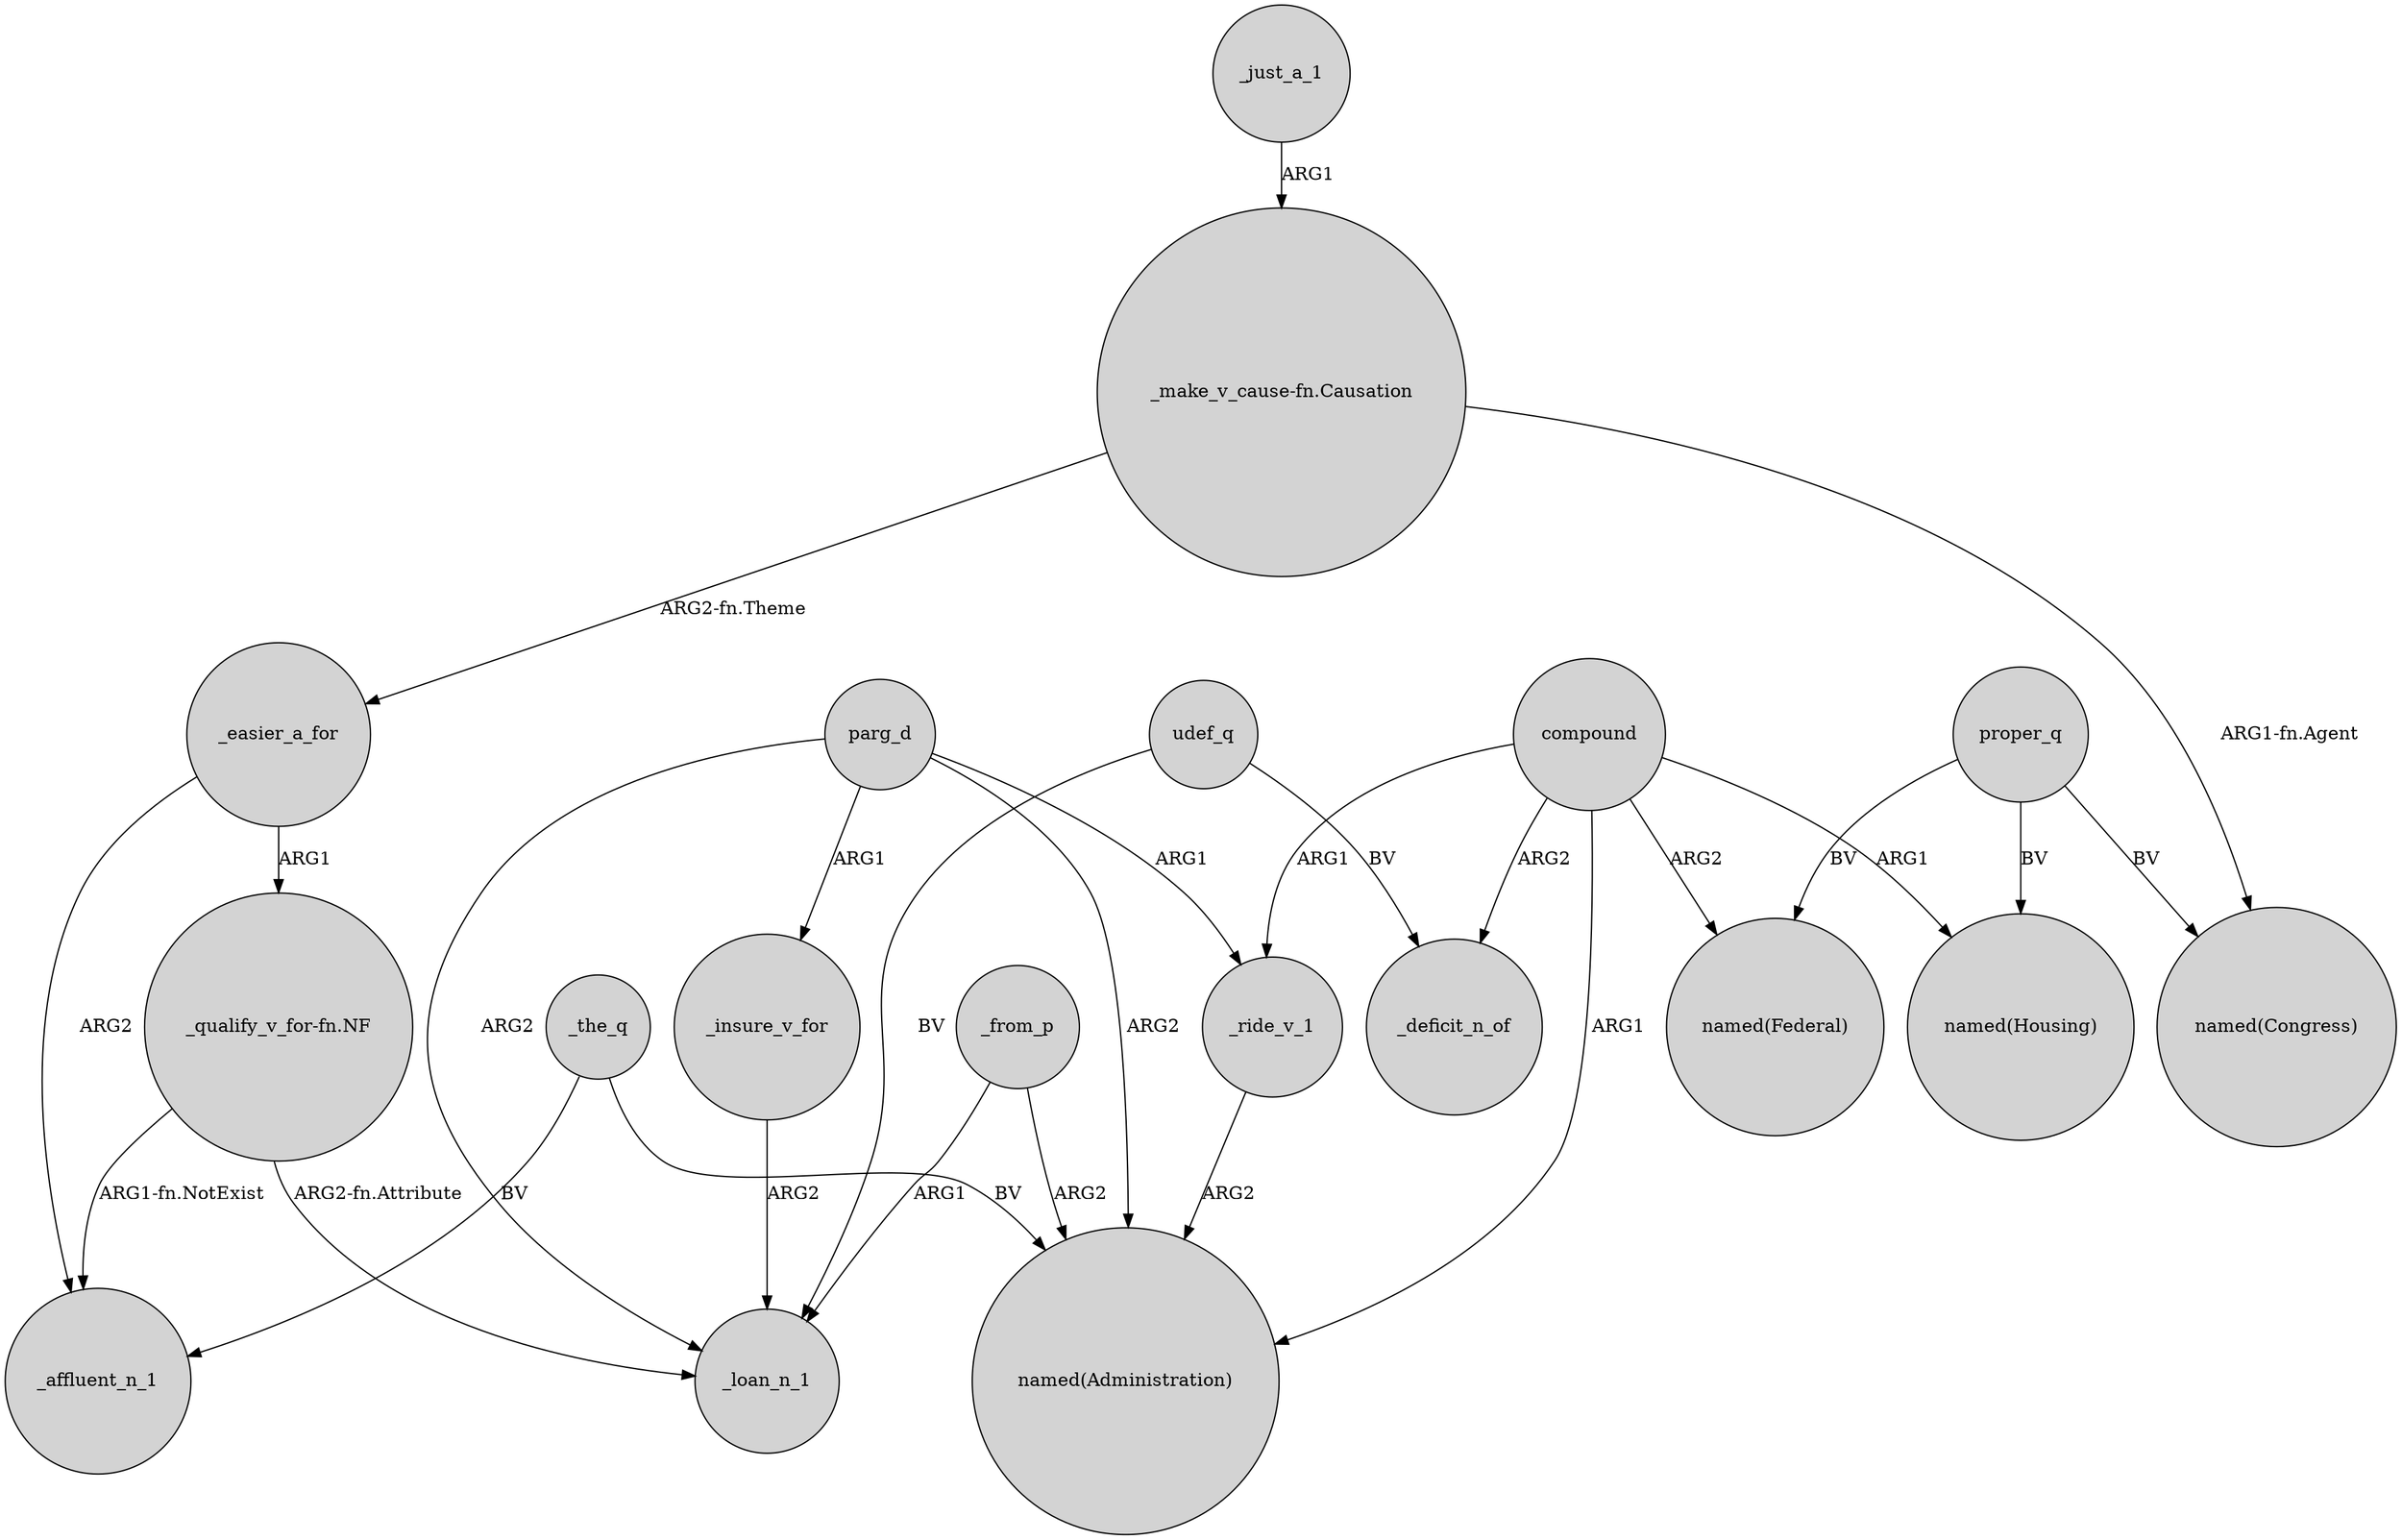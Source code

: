 digraph {
	node [shape=circle style=filled]
	_easier_a_for -> _affluent_n_1 [label=ARG2]
	parg_d -> _loan_n_1 [label=ARG2]
	proper_q -> "named(Housing)" [label=BV]
	_from_p -> _loan_n_1 [label=ARG1]
	udef_q -> _loan_n_1 [label=BV]
	_the_q -> _affluent_n_1 [label=BV]
	parg_d -> "named(Administration)" [label=ARG2]
	_ride_v_1 -> "named(Administration)" [label=ARG2]
	udef_q -> _deficit_n_of [label=BV]
	proper_q -> "named(Congress)" [label=BV]
	compound -> "named(Administration)" [label=ARG1]
	_just_a_1 -> "_make_v_cause-fn.Causation" [label=ARG1]
	_the_q -> "named(Administration)" [label=BV]
	parg_d -> _insure_v_for [label=ARG1]
	"_make_v_cause-fn.Causation" -> "named(Congress)" [label="ARG1-fn.Agent"]
	compound -> _deficit_n_of [label=ARG2]
	"_make_v_cause-fn.Causation" -> _easier_a_for [label="ARG2-fn.Theme"]
	compound -> _ride_v_1 [label=ARG1]
	_insure_v_for -> _loan_n_1 [label=ARG2]
	proper_q -> "named(Federal)" [label=BV]
	_easier_a_for -> "_qualify_v_for-fn.NF" [label=ARG1]
	"_qualify_v_for-fn.NF" -> _loan_n_1 [label="ARG2-fn.Attribute"]
	"_qualify_v_for-fn.NF" -> _affluent_n_1 [label="ARG1-fn.NotExist"]
	compound -> "named(Housing)" [label=ARG1]
	compound -> "named(Federal)" [label=ARG2]
	_from_p -> "named(Administration)" [label=ARG2]
	parg_d -> _ride_v_1 [label=ARG1]
}
